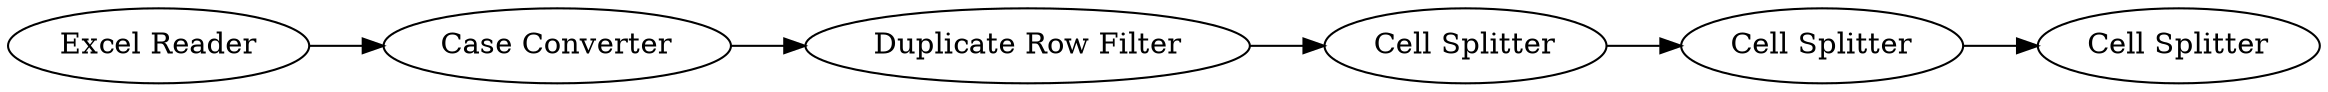 digraph {
	1 -> 4
	4 -> 2
	8 -> 9
	9 -> 10
	2 -> 8
	1 [label="Excel Reader"]
	9 [label="Cell Splitter"]
	4 [label="Case Converter"]
	8 [label="Cell Splitter"]
	2 [label="Duplicate Row Filter"]
	10 [label="Cell Splitter"]
	rankdir=LR
}
